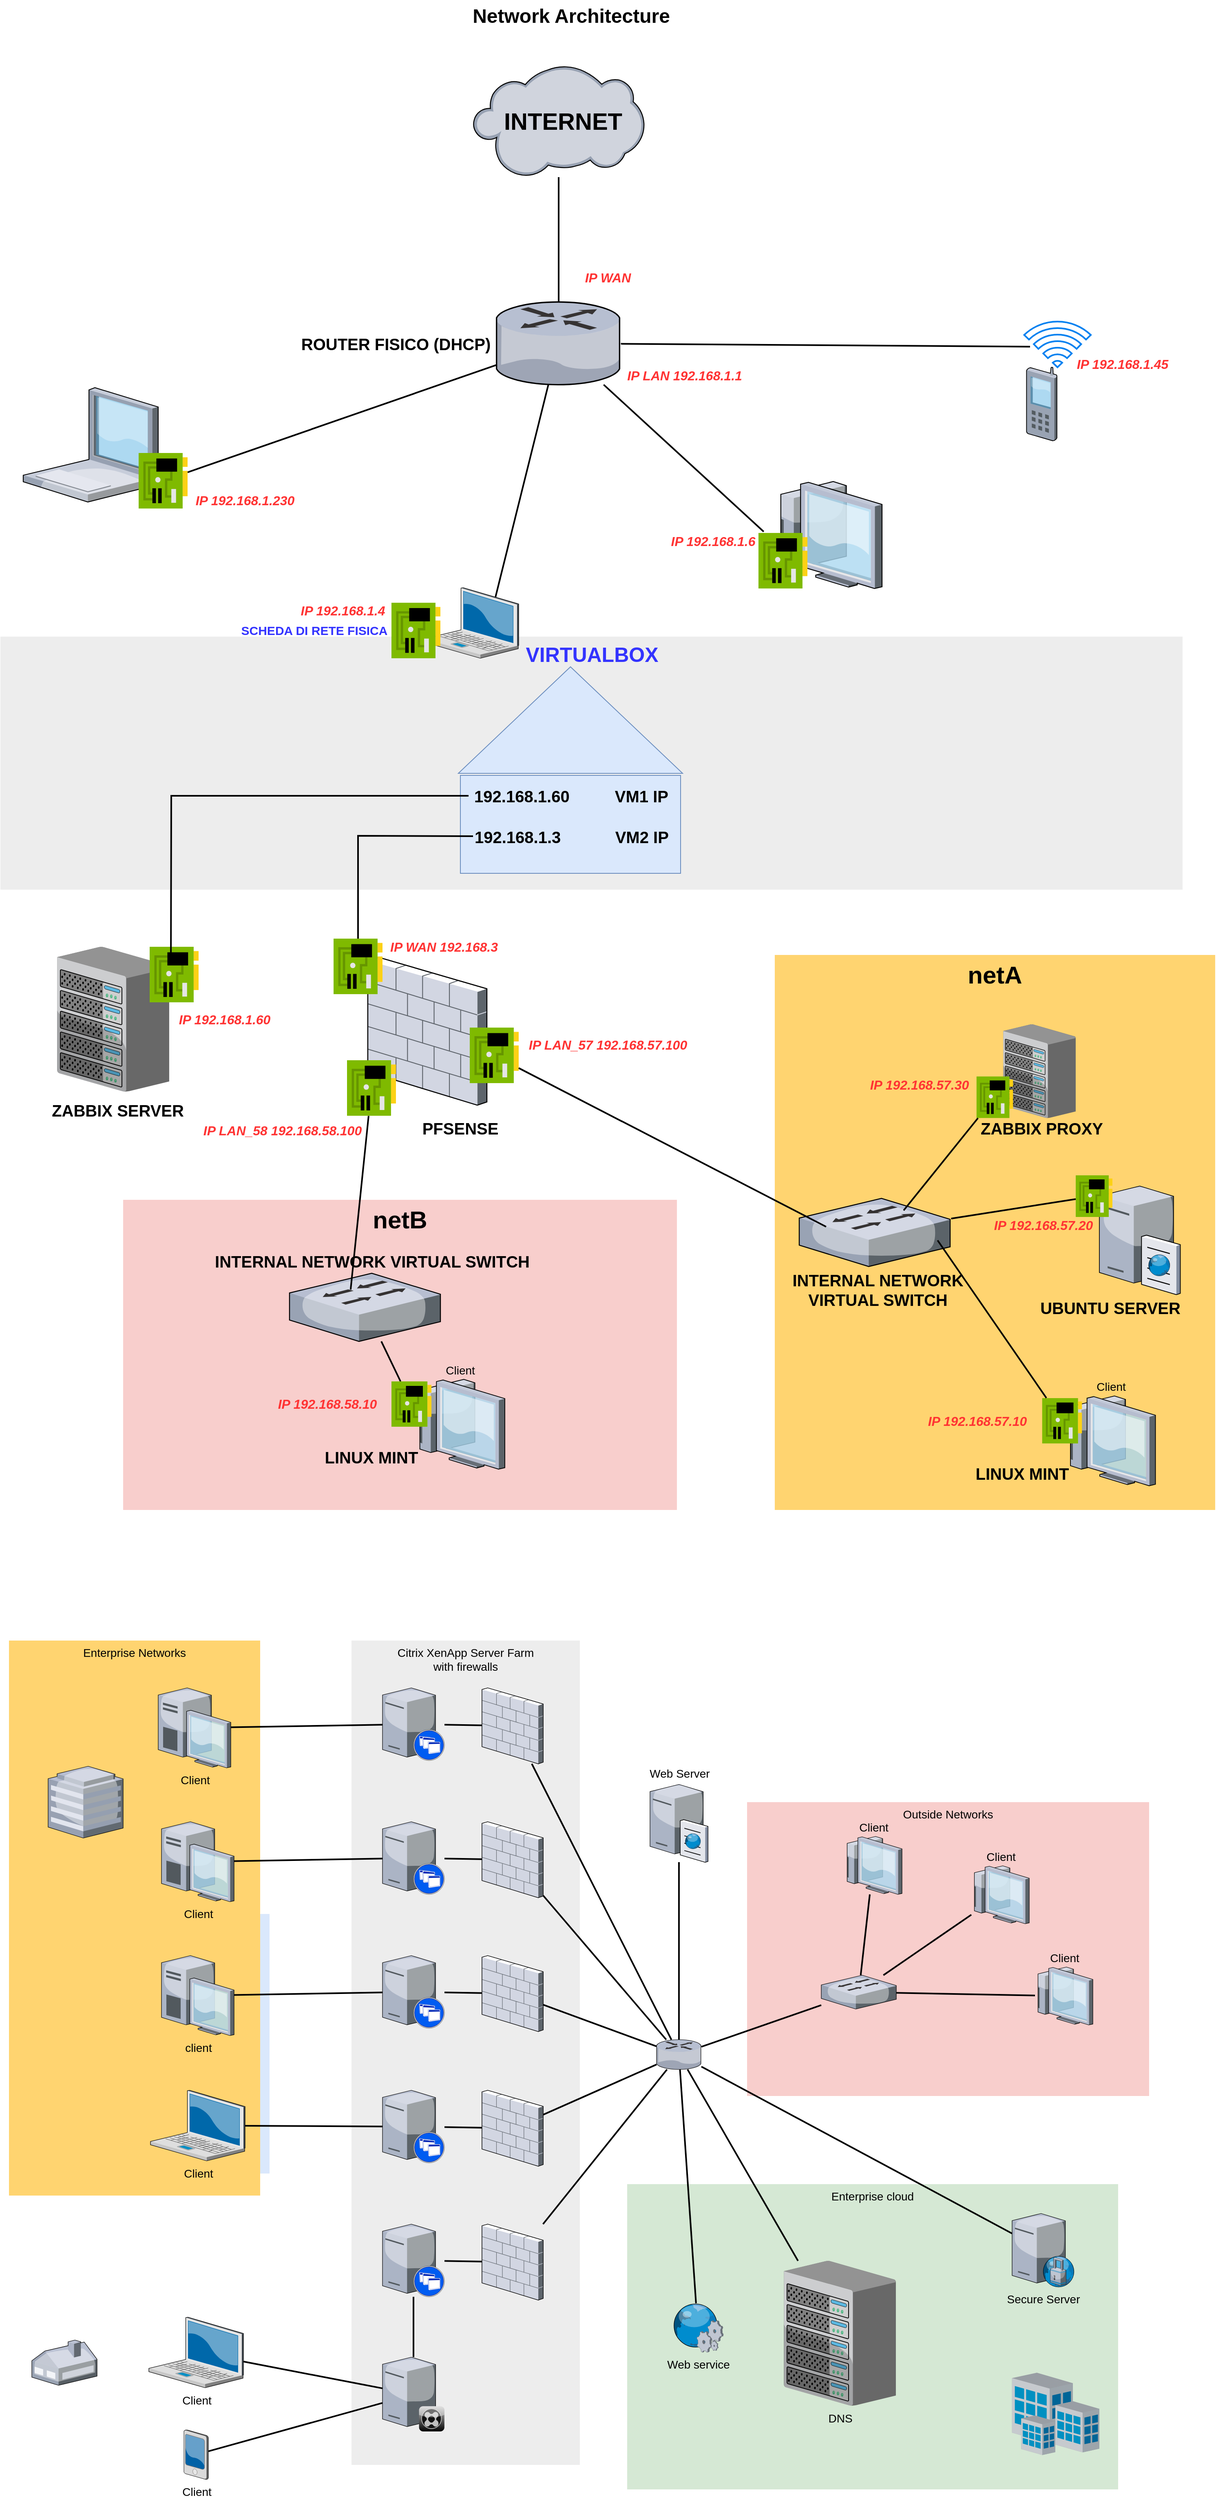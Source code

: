 <mxfile version="13.6.2" type="github">
  <diagram name="Page-1" id="e3a06f82-3646-2815-327d-82caf3d4e204">
    <mxGraphModel dx="1702" dy="827" grid="1" gridSize="10" guides="1" tooltips="1" connect="1" arrows="1" fold="1" page="1" pageScale="1.5" pageWidth="1169" pageHeight="826" background="none" math="0" shadow="0">
      <root>
        <mxCell id="0" style=";html=1;" />
        <mxCell id="1" style=";html=1;" parent="0" />
        <mxCell id="6a7d8f32e03d9370-61" value="Outside Networks" style="whiteSpace=wrap;html=1;fillColor=#f8cecc;fontSize=14;strokeColor=none;verticalAlign=top;" parent="1" vertex="1">
          <mxGeometry x="1146" y="2238" width="493" height="360" as="geometry" />
        </mxCell>
        <mxCell id="6a7d8f32e03d9370-60" value="Enterprise cloud" style="whiteSpace=wrap;html=1;fillColor=#d5e8d4;fontSize=14;strokeColor=none;verticalAlign=top;" parent="1" vertex="1">
          <mxGeometry x="999" y="2706" width="602" height="374" as="geometry" />
        </mxCell>
        <mxCell id="6a7d8f32e03d9370-59" value="Citrix XenApp Server Farm&lt;div&gt;with firewalls&lt;/div&gt;" style="whiteSpace=wrap;html=1;fillColor=#EDEDED;fontSize=14;strokeColor=none;verticalAlign=top;labelBackgroundColor=none;" parent="1" vertex="1">
          <mxGeometry x="661" y="2040" width="280" height="1010" as="geometry" />
        </mxCell>
        <mxCell id="6a7d8f32e03d9370-58" value="Residential Private Networks" style="whiteSpace=wrap;html=1;fillColor=#dae8fc;fontSize=14;strokeColor=none;verticalAlign=top;" parent="1" vertex="1">
          <mxGeometry x="250.5" y="2375" width="310" height="318" as="geometry" />
        </mxCell>
        <mxCell id="6a7d8f32e03d9370-57" value="Enterprise Networks" style="whiteSpace=wrap;html=1;fillColor=#FFD470;gradientColor=none;fontSize=14;strokeColor=none;verticalAlign=top;" parent="1" vertex="1">
          <mxGeometry x="241" y="2040" width="308" height="680" as="geometry" />
        </mxCell>
        <mxCell id="6a7d8f32e03d9370-36" style="edgeStyle=none;rounded=0;html=1;startSize=10;endSize=10;jettySize=auto;orthogonalLoop=1;fontSize=14;endArrow=none;endFill=0;strokeWidth=2;" parent="1" source="6a7d8f32e03d9370-1" target="6a7d8f32e03d9370-14" edge="1">
          <mxGeometry relative="1" as="geometry" />
        </mxCell>
        <mxCell id="6a7d8f32e03d9370-1" value="Client" style="verticalLabelPosition=bottom;aspect=fixed;html=1;verticalAlign=top;strokeColor=none;shape=mxgraph.citrix.laptop_2;fillColor=#66B2FF;gradientColor=#0066CC;fontSize=14;" parent="1" vertex="1">
          <mxGeometry x="412.5" y="2869" width="116" height="86.5" as="geometry" />
        </mxCell>
        <mxCell id="6a7d8f32e03d9370-35" style="edgeStyle=none;rounded=0;html=1;startSize=10;endSize=10;jettySize=auto;orthogonalLoop=1;fontSize=14;endArrow=none;endFill=0;strokeWidth=2;" parent="1" source="6a7d8f32e03d9370-2" target="6a7d8f32e03d9370-9" edge="1">
          <mxGeometry relative="1" as="geometry" />
        </mxCell>
        <mxCell id="6a7d8f32e03d9370-2" value="Client" style="verticalLabelPosition=bottom;aspect=fixed;html=1;verticalAlign=top;strokeColor=none;shape=mxgraph.citrix.laptop_2;fillColor=#66B2FF;gradientColor=#0066CC;fontSize=14;" parent="1" vertex="1">
          <mxGeometry x="414.5" y="2591" width="116" height="86.5" as="geometry" />
        </mxCell>
        <mxCell id="6a7d8f32e03d9370-34" style="edgeStyle=none;rounded=0;html=1;startSize=10;endSize=10;jettySize=auto;orthogonalLoop=1;fontSize=14;endArrow=none;endFill=0;strokeWidth=2;" parent="1" source="6a7d8f32e03d9370-3" target="6a7d8f32e03d9370-10" edge="1">
          <mxGeometry relative="1" as="geometry" />
        </mxCell>
        <mxCell id="6a7d8f32e03d9370-3" value="client" style="verticalLabelPosition=bottom;aspect=fixed;html=1;verticalAlign=top;strokeColor=none;shape=mxgraph.citrix.desktop;fillColor=#66B2FF;gradientColor=#0066CC;fontSize=14;" parent="1" vertex="1">
          <mxGeometry x="428.0" y="2426" width="89" height="98" as="geometry" />
        </mxCell>
        <mxCell id="6a7d8f32e03d9370-33" style="edgeStyle=none;rounded=0;html=1;startSize=10;endSize=10;jettySize=auto;orthogonalLoop=1;fontSize=14;endArrow=none;endFill=0;strokeWidth=2;" parent="1" source="6a7d8f32e03d9370-4" target="6a7d8f32e03d9370-11" edge="1">
          <mxGeometry relative="1" as="geometry" />
        </mxCell>
        <mxCell id="6a7d8f32e03d9370-4" value="Client" style="verticalLabelPosition=bottom;aspect=fixed;html=1;verticalAlign=top;strokeColor=none;shape=mxgraph.citrix.desktop;fillColor=#66B2FF;gradientColor=#0066CC;fontSize=14;" parent="1" vertex="1">
          <mxGeometry x="428.0" y="2262" width="89" height="98" as="geometry" />
        </mxCell>
        <mxCell id="6a7d8f32e03d9370-32" style="edgeStyle=none;rounded=0;html=1;startSize=10;endSize=10;jettySize=auto;orthogonalLoop=1;fontSize=14;endArrow=none;endFill=0;strokeWidth=2;" parent="1" source="6a7d8f32e03d9370-5" target="6a7d8f32e03d9370-12" edge="1">
          <mxGeometry relative="1" as="geometry" />
        </mxCell>
        <mxCell id="6a7d8f32e03d9370-5" value="Client" style="verticalLabelPosition=bottom;aspect=fixed;html=1;verticalAlign=top;strokeColor=none;shape=mxgraph.citrix.desktop;fillColor=#66B2FF;gradientColor=#0066CC;fontSize=14;" parent="1" vertex="1">
          <mxGeometry x="424.0" y="2098" width="89" height="98" as="geometry" />
        </mxCell>
        <mxCell id="6a7d8f32e03d9370-37" style="edgeStyle=none;rounded=0;html=1;startSize=10;endSize=10;jettySize=auto;orthogonalLoop=1;fontSize=14;endArrow=none;endFill=0;strokeWidth=2;" parent="1" source="6a7d8f32e03d9370-6" target="6a7d8f32e03d9370-14" edge="1">
          <mxGeometry relative="1" as="geometry" />
        </mxCell>
        <mxCell id="6a7d8f32e03d9370-6" value="Client" style="verticalLabelPosition=bottom;aspect=fixed;html=1;verticalAlign=top;strokeColor=none;shape=mxgraph.citrix.pda;fillColor=#66B2FF;gradientColor=#0066CC;fontSize=14;" parent="1" vertex="1">
          <mxGeometry x="455.5" y="3007" width="30" height="61" as="geometry" />
        </mxCell>
        <mxCell id="6a7d8f32e03d9370-39" style="edgeStyle=none;rounded=0;html=1;startSize=10;endSize=10;jettySize=auto;orthogonalLoop=1;fontSize=14;endArrow=none;endFill=0;strokeWidth=2;" parent="1" source="6a7d8f32e03d9370-8" target="6a7d8f32e03d9370-21" edge="1">
          <mxGeometry relative="1" as="geometry">
            <mxPoint x="799" y="2788" as="targetPoint" />
          </mxGeometry>
        </mxCell>
        <mxCell id="6a7d8f32e03d9370-8" value="" style="verticalLabelPosition=bottom;aspect=fixed;html=1;verticalAlign=top;strokeColor=none;shape=mxgraph.citrix.xenapp_server;fillColor=#66B2FF;gradientColor=#0066CC;fontSize=14;" parent="1" vertex="1">
          <mxGeometry x="699.0" y="2755" width="76" height="89" as="geometry" />
        </mxCell>
        <mxCell id="6a7d8f32e03d9370-40" style="edgeStyle=none;rounded=0;html=1;startSize=10;endSize=10;jettySize=auto;orthogonalLoop=1;fontSize=14;endArrow=none;endFill=0;strokeWidth=2;" parent="1" source="6a7d8f32e03d9370-9" target="6a7d8f32e03d9370-20" edge="1">
          <mxGeometry relative="1" as="geometry" />
        </mxCell>
        <mxCell id="6a7d8f32e03d9370-9" value="" style="verticalLabelPosition=bottom;aspect=fixed;html=1;verticalAlign=top;strokeColor=none;shape=mxgraph.citrix.xenapp_server;fillColor=#66B2FF;gradientColor=#0066CC;fontSize=14;" parent="1" vertex="1">
          <mxGeometry x="699.0" y="2591" width="76" height="89" as="geometry" />
        </mxCell>
        <mxCell id="6a7d8f32e03d9370-41" style="edgeStyle=none;rounded=0;html=1;startSize=10;endSize=10;jettySize=auto;orthogonalLoop=1;fontSize=14;endArrow=none;endFill=0;strokeWidth=2;" parent="1" source="6a7d8f32e03d9370-10" target="6a7d8f32e03d9370-19" edge="1">
          <mxGeometry relative="1" as="geometry" />
        </mxCell>
        <mxCell id="6a7d8f32e03d9370-10" value="" style="verticalLabelPosition=bottom;aspect=fixed;html=1;verticalAlign=top;strokeColor=none;shape=mxgraph.citrix.xenapp_server;fillColor=#66B2FF;gradientColor=#0066CC;fontSize=14;" parent="1" vertex="1">
          <mxGeometry x="699.0" y="2426" width="76" height="89" as="geometry" />
        </mxCell>
        <mxCell id="6a7d8f32e03d9370-42" style="edgeStyle=none;rounded=0;html=1;startSize=10;endSize=10;jettySize=auto;orthogonalLoop=1;fontSize=14;endArrow=none;endFill=0;strokeWidth=2;" parent="1" source="6a7d8f32e03d9370-11" target="6a7d8f32e03d9370-18" edge="1">
          <mxGeometry relative="1" as="geometry" />
        </mxCell>
        <mxCell id="6a7d8f32e03d9370-11" value="" style="verticalLabelPosition=bottom;aspect=fixed;html=1;verticalAlign=top;strokeColor=none;shape=mxgraph.citrix.xenapp_server;fillColor=#66B2FF;gradientColor=#0066CC;fontSize=14;" parent="1" vertex="1">
          <mxGeometry x="699.0" y="2262" width="76" height="89" as="geometry" />
        </mxCell>
        <mxCell id="6a7d8f32e03d9370-43" style="edgeStyle=none;rounded=0;html=1;startSize=10;endSize=10;jettySize=auto;orthogonalLoop=1;fontSize=14;endArrow=none;endFill=0;strokeWidth=2;" parent="1" source="6a7d8f32e03d9370-12" target="6a7d8f32e03d9370-17" edge="1">
          <mxGeometry relative="1" as="geometry" />
        </mxCell>
        <mxCell id="6a7d8f32e03d9370-12" value="" style="verticalLabelPosition=bottom;aspect=fixed;html=1;verticalAlign=top;strokeColor=none;shape=mxgraph.citrix.xenapp_server;fillColor=#66B2FF;gradientColor=#0066CC;fontSize=14;" parent="1" vertex="1">
          <mxGeometry x="699.0" y="2098" width="76" height="89" as="geometry" />
        </mxCell>
        <mxCell id="6a7d8f32e03d9370-50" style="edgeStyle=none;rounded=0;html=1;startSize=10;endSize=10;jettySize=auto;orthogonalLoop=1;fontSize=14;endArrow=none;endFill=0;strokeWidth=2;" parent="1" source="6a7d8f32e03d9370-13" target="6a7d8f32e03d9370-16" edge="1">
          <mxGeometry relative="1" as="geometry" />
        </mxCell>
        <mxCell id="6a7d8f32e03d9370-51" style="edgeStyle=none;rounded=0;html=1;startSize=10;endSize=10;jettySize=auto;orthogonalLoop=1;fontSize=14;endArrow=none;endFill=0;strokeWidth=2;" parent="1" source="6a7d8f32e03d9370-13" target="6a7d8f32e03d9370-15" edge="1">
          <mxGeometry relative="1" as="geometry" />
        </mxCell>
        <mxCell id="6a7d8f32e03d9370-52" style="edgeStyle=none;rounded=0;html=1;startSize=10;endSize=10;jettySize=auto;orthogonalLoop=1;fontSize=14;endArrow=none;endFill=0;strokeWidth=2;" parent="1" source="6a7d8f32e03d9370-13" target="6a7d8f32e03d9370-26" edge="1">
          <mxGeometry relative="1" as="geometry" />
        </mxCell>
        <mxCell id="6a7d8f32e03d9370-56" style="edgeStyle=none;rounded=0;html=1;startSize=10;endSize=10;jettySize=auto;orthogonalLoop=1;fontSize=14;endArrow=none;endFill=0;strokeWidth=2;" parent="1" source="6a7d8f32e03d9370-13" target="6a7d8f32e03d9370-25" edge="1">
          <mxGeometry relative="1" as="geometry" />
        </mxCell>
        <mxCell id="6a7d8f32e03d9370-13" value="" style="verticalLabelPosition=bottom;aspect=fixed;html=1;verticalAlign=top;strokeColor=none;shape=mxgraph.citrix.router;fillColor=#66B2FF;gradientColor=#0066CC;fontSize=14;" parent="1" vertex="1">
          <mxGeometry x="1035" y="2529" width="55" height="36.5" as="geometry" />
        </mxCell>
        <mxCell id="6a7d8f32e03d9370-38" style="edgeStyle=none;rounded=0;html=1;startSize=10;endSize=10;jettySize=auto;orthogonalLoop=1;fontSize=14;endArrow=none;endFill=0;strokeWidth=2;" parent="1" source="6a7d8f32e03d9370-14" target="6a7d8f32e03d9370-8" edge="1">
          <mxGeometry relative="1" as="geometry" />
        </mxCell>
        <mxCell id="6a7d8f32e03d9370-14" value="" style="verticalLabelPosition=bottom;aspect=fixed;html=1;verticalAlign=top;strokeColor=none;shape=mxgraph.citrix.xenclient_synchronizer;fillColor=#CCCCCC;gradientColor=#000000;gradientDirection=south;fontSize=14;" parent="1" vertex="1">
          <mxGeometry x="699.0" y="2918" width="76" height="91" as="geometry" />
        </mxCell>
        <mxCell id="6a7d8f32e03d9370-15" value="Web Server" style="verticalLabelPosition=top;aspect=fixed;html=1;verticalAlign=bottom;strokeColor=none;shape=mxgraph.citrix.cache_server;fillColor=#66B2FF;gradientColor=#0066CC;fontSize=14;labelPosition=center;align=center;" parent="1" vertex="1">
          <mxGeometry x="1027" y="2214" width="71" height="97.5" as="geometry" />
        </mxCell>
        <mxCell id="6a7d8f32e03d9370-16" value="DNS" style="verticalLabelPosition=bottom;aspect=fixed;html=1;verticalAlign=top;strokeColor=none;shape=mxgraph.citrix.chassis;fillColor=#66B2FF;gradientColor=#0066CC;fontSize=14;" parent="1" vertex="1">
          <mxGeometry x="1191" y="2800" width="137.5" height="177.5" as="geometry" />
        </mxCell>
        <mxCell id="6a7d8f32e03d9370-44" style="edgeStyle=none;rounded=0;html=1;startSize=10;endSize=10;jettySize=auto;orthogonalLoop=1;fontSize=14;endArrow=none;endFill=0;strokeWidth=2;" parent="1" source="6a7d8f32e03d9370-17" target="6a7d8f32e03d9370-13" edge="1">
          <mxGeometry relative="1" as="geometry" />
        </mxCell>
        <mxCell id="6a7d8f32e03d9370-17" value="" style="verticalLabelPosition=bottom;aspect=fixed;html=1;verticalAlign=top;strokeColor=none;shape=mxgraph.citrix.firewall;fillColor=#66B2FF;gradientColor=#0066CC;fontSize=14;" parent="1" vertex="1">
          <mxGeometry x="821" y="2098" width="75" height="93" as="geometry" />
        </mxCell>
        <mxCell id="6a7d8f32e03d9370-45" style="edgeStyle=none;rounded=0;html=1;startSize=10;endSize=10;jettySize=auto;orthogonalLoop=1;fontSize=14;endArrow=none;endFill=0;strokeWidth=2;" parent="1" source="6a7d8f32e03d9370-18" target="6a7d8f32e03d9370-13" edge="1">
          <mxGeometry relative="1" as="geometry" />
        </mxCell>
        <mxCell id="6a7d8f32e03d9370-18" value="" style="verticalLabelPosition=bottom;aspect=fixed;html=1;verticalAlign=top;strokeColor=none;shape=mxgraph.citrix.firewall;fillColor=#66B2FF;gradientColor=#0066CC;fontSize=14;" parent="1" vertex="1">
          <mxGeometry x="821" y="2262" width="75" height="93" as="geometry" />
        </mxCell>
        <mxCell id="6a7d8f32e03d9370-46" style="edgeStyle=none;rounded=0;html=1;startSize=10;endSize=10;jettySize=auto;orthogonalLoop=1;fontSize=14;endArrow=none;endFill=0;strokeWidth=2;" parent="1" source="6a7d8f32e03d9370-19" target="6a7d8f32e03d9370-13" edge="1">
          <mxGeometry relative="1" as="geometry" />
        </mxCell>
        <mxCell id="6a7d8f32e03d9370-19" value="" style="verticalLabelPosition=bottom;aspect=fixed;html=1;verticalAlign=top;strokeColor=none;shape=mxgraph.citrix.firewall;fillColor=#66B2FF;gradientColor=#0066CC;fontSize=14;" parent="1" vertex="1">
          <mxGeometry x="821" y="2426" width="75" height="93" as="geometry" />
        </mxCell>
        <mxCell id="6a7d8f32e03d9370-47" style="edgeStyle=none;rounded=0;html=1;startSize=10;endSize=10;jettySize=auto;orthogonalLoop=1;fontSize=14;endArrow=none;endFill=0;strokeWidth=2;" parent="1" source="6a7d8f32e03d9370-20" target="6a7d8f32e03d9370-13" edge="1">
          <mxGeometry relative="1" as="geometry" />
        </mxCell>
        <mxCell id="6a7d8f32e03d9370-20" value="" style="verticalLabelPosition=bottom;aspect=fixed;html=1;verticalAlign=top;strokeColor=none;shape=mxgraph.citrix.firewall;fillColor=#66B2FF;gradientColor=#0066CC;fontSize=14;" parent="1" vertex="1">
          <mxGeometry x="821" y="2591" width="75" height="93" as="geometry" />
        </mxCell>
        <mxCell id="6a7d8f32e03d9370-48" style="edgeStyle=none;rounded=0;html=1;startSize=10;endSize=10;jettySize=auto;orthogonalLoop=1;fontSize=14;endArrow=none;endFill=0;strokeWidth=2;" parent="1" source="6a7d8f32e03d9370-21" target="6a7d8f32e03d9370-13" edge="1">
          <mxGeometry relative="1" as="geometry" />
        </mxCell>
        <mxCell id="6a7d8f32e03d9370-21" value="" style="verticalLabelPosition=bottom;aspect=fixed;html=1;verticalAlign=top;strokeColor=none;shape=mxgraph.citrix.firewall;fillColor=#66B2FF;gradientColor=#0066CC;fontSize=14;" parent="1" vertex="1">
          <mxGeometry x="821" y="2755" width="75" height="93" as="geometry" />
        </mxCell>
        <mxCell id="6a7d8f32e03d9370-23" value="" style="verticalLabelPosition=bottom;aspect=fixed;html=1;verticalAlign=top;strokeColor=none;shape=mxgraph.citrix.home_office;fillColor=#66B2FF;gradientColor=#0066CC;fontSize=14;" parent="1" vertex="1">
          <mxGeometry x="269" y="2897" width="80" height="55.5" as="geometry" />
        </mxCell>
        <mxCell id="6a7d8f32e03d9370-24" value="" style="verticalLabelPosition=bottom;aspect=fixed;html=1;verticalAlign=top;strokeColor=none;shape=mxgraph.citrix.hq_enterprise;fillColor=#66B2FF;gradientColor=#0066CC;fontSize=14;" parent="1" vertex="1">
          <mxGeometry x="289" y="2194" width="92" height="88" as="geometry" />
        </mxCell>
        <mxCell id="6a7d8f32e03d9370-25" value="Secure Server" style="verticalLabelPosition=bottom;aspect=fixed;html=1;verticalAlign=top;strokeColor=none;shape=mxgraph.citrix.proxy_server;fillColor=#66B2FF;gradientColor=#0066CC;fontSize=14;" parent="1" vertex="1">
          <mxGeometry x="1471" y="2742" width="76.5" height="90" as="geometry" />
        </mxCell>
        <mxCell id="6a7d8f32e03d9370-53" style="edgeStyle=none;rounded=0;html=1;startSize=10;endSize=10;jettySize=auto;orthogonalLoop=1;fontSize=14;endArrow=none;endFill=0;strokeWidth=2;" parent="1" source="6a7d8f32e03d9370-26" target="6a7d8f32e03d9370-29" edge="1">
          <mxGeometry relative="1" as="geometry" />
        </mxCell>
        <mxCell id="6a7d8f32e03d9370-54" style="edgeStyle=none;rounded=0;html=1;startSize=10;endSize=10;jettySize=auto;orthogonalLoop=1;fontSize=14;endArrow=none;endFill=0;strokeWidth=2;" parent="1" source="6a7d8f32e03d9370-26" target="6a7d8f32e03d9370-28" edge="1">
          <mxGeometry relative="1" as="geometry" />
        </mxCell>
        <mxCell id="6a7d8f32e03d9370-55" style="edgeStyle=none;rounded=0;html=1;startSize=10;endSize=10;jettySize=auto;orthogonalLoop=1;fontSize=14;endArrow=none;endFill=0;strokeWidth=2;" parent="1" source="6a7d8f32e03d9370-26" target="6a7d8f32e03d9370-27" edge="1">
          <mxGeometry relative="1" as="geometry" />
        </mxCell>
        <mxCell id="6a7d8f32e03d9370-26" value="" style="verticalLabelPosition=bottom;aspect=fixed;html=1;verticalAlign=top;strokeColor=none;shape=mxgraph.citrix.switch;fillColor=#66B2FF;gradientColor=#0066CC;fontSize=14;" parent="1" vertex="1">
          <mxGeometry x="1237" y="2450" width="92" height="41.5" as="geometry" />
        </mxCell>
        <mxCell id="6a7d8f32e03d9370-27" value="Client" style="verticalLabelPosition=top;aspect=fixed;html=1;verticalAlign=bottom;strokeColor=none;shape=mxgraph.citrix.thin_client;fillColor=#66B2FF;gradientColor=#0066CC;fontSize=14;labelPosition=center;align=center;" parent="1" vertex="1">
          <mxGeometry x="1499" y="2440" width="71" height="71" as="geometry" />
        </mxCell>
        <mxCell id="6a7d8f32e03d9370-28" value="Client" style="verticalLabelPosition=top;aspect=fixed;html=1;verticalAlign=bottom;strokeColor=none;shape=mxgraph.citrix.thin_client;fillColor=#66B2FF;gradientColor=#0066CC;fontSize=14;labelPosition=center;align=center;" parent="1" vertex="1">
          <mxGeometry x="1421" y="2316" width="71" height="71" as="geometry" />
        </mxCell>
        <mxCell id="6a7d8f32e03d9370-29" value="Client" style="verticalLabelPosition=top;aspect=fixed;html=1;verticalAlign=bottom;strokeColor=none;shape=mxgraph.citrix.thin_client;fillColor=#66B2FF;gradientColor=#0066CC;fontSize=14;labelPosition=center;align=center;" parent="1" vertex="1">
          <mxGeometry x="1265" y="2280" width="71" height="71" as="geometry" />
        </mxCell>
        <mxCell id="6a7d8f32e03d9370-49" style="edgeStyle=none;rounded=0;html=1;startSize=10;endSize=10;jettySize=auto;orthogonalLoop=1;fontSize=14;endArrow=none;endFill=0;strokeWidth=2;" parent="1" source="6a7d8f32e03d9370-30" target="6a7d8f32e03d9370-13" edge="1">
          <mxGeometry relative="1" as="geometry" />
        </mxCell>
        <mxCell id="6a7d8f32e03d9370-30" value="Web service" style="verticalLabelPosition=bottom;aspect=fixed;html=1;verticalAlign=top;strokeColor=none;shape=mxgraph.citrix.web_service;fillColor=#66B2FF;gradientColor=#0066CC;fontSize=14;" parent="1" vertex="1">
          <mxGeometry x="1054" y="2852" width="63" height="60" as="geometry" />
        </mxCell>
        <mxCell id="6a7d8f32e03d9370-31" value="" style="verticalLabelPosition=bottom;aspect=fixed;html=1;verticalAlign=top;strokeColor=none;shape=mxgraph.citrix.site;fillColor=#66B2FF;gradientColor=#0066CC;fontSize=14;" parent="1" vertex="1">
          <mxGeometry x="1471" y="2937" width="107" height="101" as="geometry" />
        </mxCell>
        <mxCell id="6a7d8f32e03d9370-62" value="Network Architecture" style="text;strokeColor=none;fillColor=none;html=1;fontSize=24;fontStyle=1;verticalAlign=middle;align=center;" parent="1" vertex="1">
          <mxGeometry x="499" y="30" width="861" height="40" as="geometry" />
        </mxCell>
        <mxCell id="Nfk5zxaUeVj95vEAJOdN-1" value="" style="verticalLabelPosition=bottom;aspect=fixed;html=1;verticalAlign=top;strokeColor=none;align=center;outlineConnect=0;shape=mxgraph.citrix.cloud;" vertex="1" parent="1">
          <mxGeometry x="810" y="110" width="210" height="137.05" as="geometry" />
        </mxCell>
        <mxCell id="Nfk5zxaUeVj95vEAJOdN-2" value="&lt;div style=&quot;font-size: 29px;&quot;&gt;INTERNET&lt;/div&gt;" style="text;html=1;align=center;verticalAlign=middle;resizable=0;points=[];autosize=1;fontStyle=1;fontSize=29;" vertex="1" parent="1">
          <mxGeometry x="840" y="158.52" width="160" height="40" as="geometry" />
        </mxCell>
        <mxCell id="Nfk5zxaUeVj95vEAJOdN-3" style="edgeStyle=none;rounded=0;html=1;startSize=10;endSize=10;jettySize=auto;orthogonalLoop=1;fontSize=14;endArrow=none;endFill=0;strokeWidth=2;" edge="1" parent="1" source="Nfk5zxaUeVj95vEAJOdN-4" target="Nfk5zxaUeVj95vEAJOdN-1">
          <mxGeometry relative="1" as="geometry">
            <mxPoint x="916" y="400" as="sourcePoint" />
            <mxPoint x="936" y="389.997" as="targetPoint" />
          </mxGeometry>
        </mxCell>
        <mxCell id="Nfk5zxaUeVj95vEAJOdN-4" value="" style="verticalLabelPosition=bottom;aspect=fixed;html=1;verticalAlign=top;strokeColor=none;align=center;outlineConnect=0;shape=mxgraph.citrix.router;fontSize=29;" vertex="1" parent="1">
          <mxGeometry x="838.68" y="400" width="152.64" height="101.3" as="geometry" />
        </mxCell>
        <mxCell id="Nfk5zxaUeVj95vEAJOdN-5" value="&lt;font style=&quot;font-size: 20px&quot;&gt;ROUTER FISICO (DHCP)&lt;/font&gt;" style="text;html=1;align=center;verticalAlign=middle;resizable=0;points=[];autosize=1;fontSize=15;fontStyle=1" vertex="1" parent="1">
          <mxGeometry x="590" y="435.65" width="250" height="30" as="geometry" />
        </mxCell>
        <mxCell id="Nfk5zxaUeVj95vEAJOdN-6" value="&lt;i&gt;&lt;b&gt;&lt;font color=&quot;#FF3333&quot;&gt;&lt;font style=&quot;font-size: 16px&quot;&gt;IP WAN&lt;/font&gt;&lt;/font&gt;&lt;/b&gt;&lt;/i&gt;" style="text;html=1;align=center;verticalAlign=middle;resizable=0;points=[];autosize=1;fontSize=15;" vertex="1" parent="1">
          <mxGeometry x="940" y="360" width="70" height="20" as="geometry" />
        </mxCell>
        <mxCell id="Nfk5zxaUeVj95vEAJOdN-7" value="&lt;b&gt;&lt;font color=&quot;#FF3333&quot;&gt;&lt;i&gt;&lt;font style=&quot;font-size: 16px&quot;&gt;IP LAN 192.168.1.1&lt;br&gt;&lt;/font&gt;&lt;/i&gt;&lt;/font&gt;&lt;/b&gt;" style="text;html=1;align=center;verticalAlign=middle;resizable=0;points=[];autosize=1;fontSize=15;" vertex="1" parent="1">
          <mxGeometry x="988.5" y="480" width="160" height="20" as="geometry" />
        </mxCell>
        <mxCell id="Nfk5zxaUeVj95vEAJOdN-9" value="" style="verticalLabelPosition=bottom;aspect=fixed;html=1;verticalAlign=top;strokeColor=none;align=center;outlineConnect=0;shape=mxgraph.citrix.laptop_1;fontSize=15;" vertex="1" parent="1">
          <mxGeometry x="258.5" y="505" width="165.45" height="140" as="geometry" />
        </mxCell>
        <mxCell id="Nfk5zxaUeVj95vEAJOdN-11" value="" style="verticalLabelPosition=bottom;aspect=fixed;html=1;verticalAlign=top;strokeColor=none;align=center;outlineConnect=0;shape=mxgraph.citrix.thin_client;fontSize=15;" vertex="1" parent="1">
          <mxGeometry x="1180.5" y="620" width="131" height="131" as="geometry" />
        </mxCell>
        <mxCell id="Nfk5zxaUeVj95vEAJOdN-12" style="edgeStyle=none;rounded=0;html=1;startSize=10;endSize=10;jettySize=auto;orthogonalLoop=1;fontSize=14;endArrow=none;endFill=0;strokeWidth=2;" edge="1" parent="1" source="Nfk5zxaUeVj95vEAJOdN-45" target="Nfk5zxaUeVj95vEAJOdN-4">
          <mxGeometry relative="1" as="geometry">
            <mxPoint x="650.5" y="606.48" as="sourcePoint" />
            <mxPoint x="650.5" y="453.53" as="targetPoint" />
          </mxGeometry>
        </mxCell>
        <mxCell id="Nfk5zxaUeVj95vEAJOdN-13" style="edgeStyle=none;rounded=0;html=1;startSize=10;endSize=10;jettySize=auto;orthogonalLoop=1;fontSize=14;endArrow=none;endFill=0;strokeWidth=2;" edge="1" parent="1" target="Nfk5zxaUeVj95vEAJOdN-4">
          <mxGeometry relative="1" as="geometry">
            <mxPoint x="835.413" y="770" as="sourcePoint" />
            <mxPoint x="848.68" y="477.19" as="targetPoint" />
          </mxGeometry>
        </mxCell>
        <mxCell id="Nfk5zxaUeVj95vEAJOdN-14" style="edgeStyle=none;rounded=0;html=1;startSize=10;endSize=10;jettySize=auto;orthogonalLoop=1;fontSize=14;endArrow=none;endFill=0;strokeWidth=2;exitX=1.024;exitY=-0.074;exitDx=0;exitDy=0;exitPerimeter=0;" edge="1" parent="1" source="Nfk5zxaUeVj95vEAJOdN-19" target="Nfk5zxaUeVj95vEAJOdN-4">
          <mxGeometry relative="1" as="geometry">
            <mxPoint x="951.809" y="645" as="sourcePoint" />
            <mxPoint x="1016.505" y="525.3" as="targetPoint" />
          </mxGeometry>
        </mxCell>
        <mxCell id="Nfk5zxaUeVj95vEAJOdN-16" style="edgeStyle=none;rounded=0;html=1;startSize=10;endSize=10;jettySize=auto;orthogonalLoop=1;fontSize=14;endArrow=none;endFill=0;strokeWidth=2;exitX=0.088;exitY=0.548;exitDx=0;exitDy=0;exitPerimeter=0;" edge="1" parent="1" source="Nfk5zxaUeVj95vEAJOdN-48" target="Nfk5zxaUeVj95vEAJOdN-4">
          <mxGeometry relative="1" as="geometry">
            <mxPoint x="1486.405" y="501.032" as="sourcePoint" />
            <mxPoint x="1117.387" y="430.0" as="targetPoint" />
          </mxGeometry>
        </mxCell>
        <mxCell id="Nfk5zxaUeVj95vEAJOdN-17" value="&lt;b&gt;&lt;font color=&quot;#FF3333&quot;&gt;&lt;i&gt;&lt;font style=&quot;font-size: 16px&quot;&gt;IP 192.168.1.4&lt;br&gt;&lt;/font&gt;&lt;/i&gt;&lt;/font&gt;&lt;/b&gt;" style="text;html=1;align=center;verticalAlign=middle;resizable=0;points=[];autosize=1;fontSize=15;" vertex="1" parent="1">
          <mxGeometry x="590" y="768.32" width="120" height="20" as="geometry" />
        </mxCell>
        <mxCell id="Nfk5zxaUeVj95vEAJOdN-18" value="&lt;b&gt;&lt;font color=&quot;#FF3333&quot;&gt;&lt;i&gt;&lt;font style=&quot;font-size: 16px&quot;&gt;IP 192.168.1.230&lt;br&gt;&lt;/font&gt;&lt;/i&gt;&lt;/font&gt;&lt;/b&gt;" style="text;html=1;align=center;verticalAlign=middle;resizable=0;points=[];autosize=1;fontSize=15;" vertex="1" parent="1">
          <mxGeometry x="460" y="633.18" width="140" height="20" as="geometry" />
        </mxCell>
        <mxCell id="Nfk5zxaUeVj95vEAJOdN-19" value="&lt;b&gt;&lt;font color=&quot;#FF3333&quot;&gt;&lt;i&gt;&lt;font style=&quot;font-size: 16px&quot;&gt;IP 192.168.1.6&lt;br&gt;&lt;/font&gt;&lt;/i&gt;&lt;/font&gt;&lt;/b&gt;" style="text;html=1;align=center;verticalAlign=middle;resizable=0;points=[];autosize=1;fontSize=15;" vertex="1" parent="1">
          <mxGeometry x="1043.5" y="682.82" width="120" height="20" as="geometry" />
        </mxCell>
        <mxCell id="Nfk5zxaUeVj95vEAJOdN-20" value="&lt;b&gt;&lt;font color=&quot;#FF3333&quot;&gt;&lt;i&gt;&lt;font style=&quot;font-size: 16px&quot;&gt;IP 192.168.1.45&lt;/font&gt;&lt;/i&gt;&lt;/font&gt;&lt;/b&gt;" style="text;html=1;align=center;verticalAlign=middle;resizable=0;points=[];autosize=1;fontSize=15;" vertex="1" parent="1">
          <mxGeometry x="1540.5" y="465.65" width="130" height="20" as="geometry" />
        </mxCell>
        <mxCell id="Nfk5zxaUeVj95vEAJOdN-22" value="&lt;font color=&quot;#3333FF&quot;&gt;&lt;b&gt;&lt;font style=&quot;font-size: 25px&quot;&gt;VIRTUALBOX&lt;/font&gt;&lt;/b&gt;&lt;/font&gt;" style="whiteSpace=wrap;html=1;fillColor=#EDEDED;fontSize=14;strokeColor=none;verticalAlign=top;labelBackgroundColor=none;" vertex="1" parent="1">
          <mxGeometry x="230.5" y="810" width="1449.5" height="310" as="geometry" />
        </mxCell>
        <mxCell id="Nfk5zxaUeVj95vEAJOdN-40" value="" style="verticalLabelPosition=bottom;aspect=fixed;html=1;verticalAlign=top;strokeColor=none;align=center;outlineConnect=0;shape=mxgraph.citrix.laptop_2;labelBackgroundColor=none;fontSize=15;" vertex="1" parent="1">
          <mxGeometry x="750" y="750" width="116" height="86.5" as="geometry" />
        </mxCell>
        <mxCell id="Nfk5zxaUeVj95vEAJOdN-42" value="" style="verticalLabelPosition=bottom;aspect=fixed;html=1;verticalAlign=top;strokeColor=none;align=center;outlineConnect=0;shape=mxgraph.citrix.cell_phone;labelBackgroundColor=none;fontSize=15;" vertex="1" parent="1">
          <mxGeometry x="1488.5" y="480" width="37.5" height="90" as="geometry" />
        </mxCell>
        <mxCell id="Nfk5zxaUeVj95vEAJOdN-44" value="" style="aspect=fixed;html=1;points=[];align=center;image;fontSize=12;image=img/lib/mscae/NetworkInterfaceCard.svg;labelBackgroundColor=none;" vertex="1" parent="1">
          <mxGeometry x="710" y="768.32" width="60" height="68.18" as="geometry" />
        </mxCell>
        <mxCell id="Nfk5zxaUeVj95vEAJOdN-45" value="" style="aspect=fixed;html=1;points=[];align=center;image;fontSize=12;image=img/lib/mscae/NetworkInterfaceCard.svg;labelBackgroundColor=none;" vertex="1" parent="1">
          <mxGeometry x="400" y="585" width="60" height="68.18" as="geometry" />
        </mxCell>
        <mxCell id="Nfk5zxaUeVj95vEAJOdN-47" value="" style="aspect=fixed;html=1;points=[];align=center;image;fontSize=12;image=img/lib/mscae/NetworkInterfaceCard.svg;labelBackgroundColor=none;" vertex="1" parent="1">
          <mxGeometry x="1160" y="682.82" width="60" height="68.18" as="geometry" />
        </mxCell>
        <mxCell id="Nfk5zxaUeVj95vEAJOdN-48" value="" style="html=1;verticalLabelPosition=bottom;align=center;labelBackgroundColor=#ffffff;verticalAlign=top;strokeWidth=2;strokeColor=#0080F0;shadow=0;dashed=0;shape=mxgraph.ios7.icons.wifi;pointerEvents=1;fontSize=15;" vertex="1" parent="1">
          <mxGeometry x="1485.8" y="424" width="81.7" height="56" as="geometry" />
        </mxCell>
        <mxCell id="Nfk5zxaUeVj95vEAJOdN-50" value="SCHEDA DI RETE FISICA" style="text;html=1;align=center;verticalAlign=middle;resizable=0;points=[];autosize=1;fontSize=15;fontStyle=1;fontColor=#3333FF;" vertex="1" parent="1">
          <mxGeometry x="520" y="792.41" width="190" height="20" as="geometry" />
        </mxCell>
        <mxCell id="Nfk5zxaUeVj95vEAJOdN-52" value="" style="rounded=0;whiteSpace=wrap;html=1;labelBackgroundColor=none;fontSize=15;labelBorderColor=#3333FF;fillColor=#dae8fc;strokeColor=#6c8ebf;" vertex="1" parent="1">
          <mxGeometry x="794.5" y="980" width="270" height="120" as="geometry" />
        </mxCell>
        <mxCell id="Nfk5zxaUeVj95vEAJOdN-53" value="&lt;font style=&quot;font-size: 20px&quot;&gt;&lt;b&gt;192.168.1.60&amp;nbsp;&amp;nbsp;&amp;nbsp;&amp;nbsp;&amp;nbsp;&amp;nbsp;&amp;nbsp;&amp;nbsp;&amp;nbsp; VM1 IP&lt;/b&gt;&lt;/font&gt;" style="text;html=1;align=center;verticalAlign=middle;resizable=0;points=[];autosize=1;fontSize=15;fontColor=#000000;" vertex="1" parent="1">
          <mxGeometry x="804.5" y="990" width="250" height="30" as="geometry" />
        </mxCell>
        <mxCell id="Nfk5zxaUeVj95vEAJOdN-54" value="&lt;div align=&quot;left&quot;&gt;&lt;font style=&quot;font-size: 20px&quot;&gt;&lt;b&gt;192.168.1.3&amp;nbsp;&amp;nbsp;&amp;nbsp;&amp;nbsp;&amp;nbsp;&amp;nbsp; &amp;nbsp;&amp;nbsp; &amp;nbsp; VM2 IP&lt;/b&gt;&lt;/font&gt;&lt;/div&gt;" style="text;html=1;align=left;verticalAlign=middle;resizable=0;points=[];autosize=1;fontSize=15;fontColor=#000000;" vertex="1" parent="1">
          <mxGeometry x="810" y="1040" width="250" height="30" as="geometry" />
        </mxCell>
        <mxCell id="Nfk5zxaUeVj95vEAJOdN-55" value="" style="triangle;whiteSpace=wrap;html=1;labelBackgroundColor=none;fontSize=15;rotation=-90;fillColor=#dae8fc;strokeColor=#6c8ebf;" vertex="1" parent="1">
          <mxGeometry x="864.25" y="774.75" width="130.5" height="275" as="geometry" />
        </mxCell>
        <mxCell id="Nfk5zxaUeVj95vEAJOdN-57" value="" style="verticalLabelPosition=bottom;aspect=fixed;html=1;verticalAlign=top;strokeColor=none;align=center;outlineConnect=0;shape=mxgraph.citrix.chassis;labelBackgroundColor=none;fontSize=15;fontColor=#000000;" vertex="1" parent="1">
          <mxGeometry x="300" y="1190" width="137.5" height="177.5" as="geometry" />
        </mxCell>
        <mxCell id="Nfk5zxaUeVj95vEAJOdN-58" value="" style="aspect=fixed;html=1;points=[];align=center;image;fontSize=12;image=img/lib/mscae/NetworkInterfaceCard.svg;labelBackgroundColor=none;" vertex="1" parent="1">
          <mxGeometry x="413.5" y="1190" width="60" height="68.18" as="geometry" />
        </mxCell>
        <mxCell id="Nfk5zxaUeVj95vEAJOdN-59" style="edgeStyle=none;rounded=0;html=1;startSize=10;endSize=10;jettySize=auto;orthogonalLoop=1;fontSize=14;endArrow=none;endFill=0;strokeWidth=2;" edge="1" parent="1" target="Nfk5zxaUeVj95vEAJOdN-53">
          <mxGeometry relative="1" as="geometry">
            <mxPoint x="439.533" y="1208.7" as="sourcePoint" />
            <mxPoint x="506.497" y="940" as="targetPoint" />
            <Array as="points">
              <mxPoint x="440" y="1005" />
            </Array>
          </mxGeometry>
        </mxCell>
        <mxCell id="Nfk5zxaUeVj95vEAJOdN-60" value="&lt;b&gt;&lt;font color=&quot;#FF3333&quot;&gt;&lt;i&gt;&lt;font style=&quot;font-size: 16px&quot;&gt;IP 192.168.1.60&lt;/font&gt;&lt;/i&gt;&lt;/font&gt;&lt;/b&gt;" style="text;html=1;align=center;verticalAlign=middle;resizable=0;points=[];autosize=1;fontSize=15;" vertex="1" parent="1">
          <mxGeometry x="440" y="1268.75" width="130" height="20" as="geometry" />
        </mxCell>
        <mxCell id="Nfk5zxaUeVj95vEAJOdN-61" value="&lt;font style=&quot;font-size: 20px&quot; face=&quot;Helvetica&quot;&gt;&lt;b&gt;ZABBIX SERVER&lt;/b&gt;&lt;/font&gt;" style="text;html=1;align=center;verticalAlign=middle;resizable=0;points=[];autosize=1;fontSize=15;fontColor=#000000;" vertex="1" parent="1">
          <mxGeometry x="283.5" y="1375" width="180" height="30" as="geometry" />
        </mxCell>
        <mxCell id="Nfk5zxaUeVj95vEAJOdN-62" value="" style="verticalLabelPosition=bottom;aspect=fixed;html=1;verticalAlign=top;strokeColor=none;shape=mxgraph.citrix.firewall;fillColor=#66B2FF;gradientColor=#0066CC;fontSize=14;" vertex="1" parent="1">
          <mxGeometry x="681" y="1203" width="145.97" height="181" as="geometry" />
        </mxCell>
        <mxCell id="Nfk5zxaUeVj95vEAJOdN-64" value="" style="aspect=fixed;html=1;points=[];align=center;image;fontSize=12;image=img/lib/mscae/NetworkInterfaceCard.svg;labelBackgroundColor=none;" vertex="1" parent="1">
          <mxGeometry x="639" y="1180" width="60" height="68.18" as="geometry" />
        </mxCell>
        <mxCell id="Nfk5zxaUeVj95vEAJOdN-65" value="" style="aspect=fixed;html=1;points=[];align=center;image;fontSize=12;image=img/lib/mscae/NetworkInterfaceCard.svg;labelBackgroundColor=none;" vertex="1" parent="1">
          <mxGeometry x="655.5" y="1329" width="60" height="68.18" as="geometry" />
        </mxCell>
        <mxCell id="Nfk5zxaUeVj95vEAJOdN-66" value="" style="aspect=fixed;html=1;points=[];align=center;image;fontSize=12;image=img/lib/mscae/NetworkInterfaceCard.svg;labelBackgroundColor=none;" vertex="1" parent="1">
          <mxGeometry x="806" y="1289" width="60" height="68.18" as="geometry" />
        </mxCell>
        <mxCell id="Nfk5zxaUeVj95vEAJOdN-67" value="&lt;font style=&quot;font-size: 20px&quot;&gt;&lt;b&gt;PFSENSE&lt;/b&gt;&lt;/font&gt;" style="text;html=1;align=center;verticalAlign=middle;resizable=0;points=[];autosize=1;fontSize=15;fontColor=#000000;" vertex="1" parent="1">
          <mxGeometry x="739" y="1397.18" width="110" height="30" as="geometry" />
        </mxCell>
        <mxCell id="Nfk5zxaUeVj95vEAJOdN-68" style="edgeStyle=none;rounded=0;html=1;startSize=10;endSize=10;jettySize=auto;orthogonalLoop=1;fontSize=14;endArrow=none;endFill=0;strokeWidth=2;" edge="1" parent="1" source="Nfk5zxaUeVj95vEAJOdN-64" target="Nfk5zxaUeVj95vEAJOdN-54">
          <mxGeometry relative="1" as="geometry">
            <mxPoint x="467.513" y="1258.18" as="sourcePoint" />
            <mxPoint x="790" y="1054" as="targetPoint" />
            <Array as="points">
              <mxPoint x="669" y="1054" />
            </Array>
          </mxGeometry>
        </mxCell>
        <mxCell id="Nfk5zxaUeVj95vEAJOdN-69" value="&lt;b&gt;&lt;font color=&quot;#FF3333&quot;&gt;&lt;i&gt;&lt;font style=&quot;font-size: 16px&quot;&gt;IP WAN 192.168.3&lt;/font&gt;&lt;/i&gt;&lt;/font&gt;&lt;/b&gt;" style="text;html=1;align=center;verticalAlign=middle;resizable=0;points=[];autosize=1;fontSize=15;" vertex="1" parent="1">
          <mxGeometry x="699" y="1180" width="150" height="20" as="geometry" />
        </mxCell>
        <mxCell id="Nfk5zxaUeVj95vEAJOdN-70" value="&lt;b&gt;&lt;font color=&quot;#FF3333&quot;&gt;&lt;i&gt;&lt;font style=&quot;font-size: 16px&quot;&gt;IP LAN_58 192.168.58.100&lt;/font&gt;&lt;/i&gt;&lt;/font&gt;&lt;/b&gt;" style="text;html=1;align=center;verticalAlign=middle;resizable=0;points=[];autosize=1;fontSize=15;" vertex="1" parent="1">
          <mxGeometry x="471" y="1405" width="210" height="20" as="geometry" />
        </mxCell>
        <mxCell id="Nfk5zxaUeVj95vEAJOdN-71" value="&lt;b&gt;&lt;font color=&quot;#FF3333&quot;&gt;&lt;i&gt;&lt;font style=&quot;font-size: 16px&quot;&gt;IP LAN_57 192.168.57.100&lt;/font&gt;&lt;/i&gt;&lt;/font&gt;&lt;/b&gt;" style="text;html=1;align=center;verticalAlign=middle;resizable=0;points=[];autosize=1;fontSize=15;" vertex="1" parent="1">
          <mxGeometry x="870" y="1300" width="210" height="20" as="geometry" />
        </mxCell>
        <mxCell id="Nfk5zxaUeVj95vEAJOdN-72" value="&lt;font style=&quot;font-size: 30px&quot;&gt;&lt;b&gt;netB&lt;/b&gt;&lt;/font&gt;" style="whiteSpace=wrap;html=1;fillColor=#f8cecc;fontSize=14;strokeColor=none;verticalAlign=top;" vertex="1" parent="1">
          <mxGeometry x="381" y="1500" width="679" height="380" as="geometry" />
        </mxCell>
        <mxCell id="Nfk5zxaUeVj95vEAJOdN-75" style="edgeStyle=none;rounded=0;html=1;startSize=10;endSize=10;jettySize=auto;orthogonalLoop=1;fontSize=14;endArrow=none;endFill=0;strokeWidth=2;" edge="1" parent="1" source="Nfk5zxaUeVj95vEAJOdN-76" target="Nfk5zxaUeVj95vEAJOdN-84">
          <mxGeometry relative="1" as="geometry" />
        </mxCell>
        <mxCell id="Nfk5zxaUeVj95vEAJOdN-76" value="" style="verticalLabelPosition=bottom;aspect=fixed;html=1;verticalAlign=top;strokeColor=none;shape=mxgraph.citrix.switch;fillColor=#66B2FF;gradientColor=#0066CC;fontSize=14;rotation=0;" vertex="1" parent="1">
          <mxGeometry x="585" y="1590" width="185" height="83.45" as="geometry" />
        </mxCell>
        <mxCell id="Nfk5zxaUeVj95vEAJOdN-77" value="Client" style="verticalLabelPosition=top;aspect=fixed;html=1;verticalAlign=bottom;strokeColor=none;shape=mxgraph.citrix.thin_client;fillColor=#66B2FF;gradientColor=#0066CC;fontSize=14;labelPosition=center;align=center;" vertex="1" parent="1">
          <mxGeometry x="739" y="1720" width="110" height="110" as="geometry" />
        </mxCell>
        <mxCell id="Nfk5zxaUeVj95vEAJOdN-83" value="&lt;font style=&quot;font-size: 20px&quot;&gt;&lt;b&gt;LINUX MINT&lt;/b&gt;&lt;/font&gt;" style="text;html=1;align=center;verticalAlign=middle;resizable=0;points=[];autosize=1;fontSize=15;fontColor=#000000;" vertex="1" parent="1">
          <mxGeometry x="620" y="1800" width="130" height="30" as="geometry" />
        </mxCell>
        <mxCell id="Nfk5zxaUeVj95vEAJOdN-84" value="" style="aspect=fixed;html=1;points=[];align=center;image;fontSize=12;image=img/lib/mscae/NetworkInterfaceCard.svg;labelBackgroundColor=none;" vertex="1" parent="1">
          <mxGeometry x="710" y="1722.5" width="49" height="55.68" as="geometry" />
        </mxCell>
        <mxCell id="Nfk5zxaUeVj95vEAJOdN-85" value="&lt;font color=&quot;#FF3333&quot;&gt;&lt;i&gt;&lt;font style=&quot;font-size: 16px&quot;&gt;IP 192.168.58.10&lt;/font&gt;&lt;/i&gt;&lt;/font&gt;" style="text;html=1;align=center;verticalAlign=middle;resizable=0;points=[];autosize=1;fontSize=15;fontStyle=1" vertex="1" parent="1">
          <mxGeometry x="560.5" y="1740.34" width="140" height="20" as="geometry" />
        </mxCell>
        <mxCell id="Nfk5zxaUeVj95vEAJOdN-86" value="&lt;font style=&quot;font-size: 20px&quot;&gt;&lt;b&gt;INTERNAL NETWORK VIRTUAL SWITCH&lt;/b&gt;&lt;/font&gt;" style="text;html=1;align=center;verticalAlign=middle;resizable=0;points=[];autosize=1;fontSize=15;fontColor=#000000;" vertex="1" parent="1">
          <mxGeometry x="485.5" y="1560" width="400" height="30" as="geometry" />
        </mxCell>
        <mxCell id="Nfk5zxaUeVj95vEAJOdN-88" style="edgeStyle=none;rounded=0;html=1;startSize=10;endSize=10;jettySize=auto;orthogonalLoop=1;fontSize=14;endArrow=none;endFill=0;strokeWidth=2;exitX=0.405;exitY=0.24;exitDx=0;exitDy=0;exitPerimeter=0;" edge="1" parent="1" source="Nfk5zxaUeVj95vEAJOdN-76" target="Nfk5zxaUeVj95vEAJOdN-65">
          <mxGeometry relative="1" as="geometry">
            <mxPoint x="896.013" y="1180" as="sourcePoint" />
            <mxPoint x="962.977" y="911.3" as="targetPoint" />
          </mxGeometry>
        </mxCell>
        <mxCell id="Nfk5zxaUeVj95vEAJOdN-96" value="&lt;font style=&quot;font-size: 30px&quot;&gt;&lt;b&gt;netA&lt;/b&gt;&lt;/font&gt;" style="whiteSpace=wrap;html=1;fillColor=#FFD470;gradientColor=none;fontSize=14;strokeColor=none;verticalAlign=top;" vertex="1" parent="1">
          <mxGeometry x="1180" y="1200" width="540" height="680" as="geometry" />
        </mxCell>
        <mxCell id="Nfk5zxaUeVj95vEAJOdN-102" value="" style="verticalLabelPosition=bottom;aspect=fixed;html=1;verticalAlign=top;strokeColor=none;shape=mxgraph.citrix.switch;fillColor=#66B2FF;gradientColor=#0066CC;fontSize=14;rotation=0;" vertex="1" parent="1">
          <mxGeometry x="1210" y="1498.27" width="185" height="83.45" as="geometry" />
        </mxCell>
        <mxCell id="Nfk5zxaUeVj95vEAJOdN-103" value="&lt;div&gt;&lt;font style=&quot;font-size: 20px&quot;&gt;&lt;b&gt;INTERNAL NETWORK&lt;/b&gt;&lt;/font&gt;&lt;/div&gt;&lt;div&gt;&lt;font style=&quot;font-size: 20px&quot;&gt;&lt;b&gt; VIRTUAL SWITCH&lt;/b&gt;&lt;/font&gt;&lt;/div&gt;" style="text;html=1;align=center;verticalAlign=middle;resizable=0;points=[];autosize=1;fontSize=15;fontColor=#000000;" vertex="1" parent="1">
          <mxGeometry x="1191" y="1590" width="230" height="40" as="geometry" />
        </mxCell>
        <mxCell id="Nfk5zxaUeVj95vEAJOdN-104" value="Client" style="verticalLabelPosition=top;aspect=fixed;html=1;verticalAlign=bottom;strokeColor=none;shape=mxgraph.citrix.thin_client;fillColor=#66B2FF;gradientColor=#0066CC;fontSize=14;labelPosition=center;align=center;" vertex="1" parent="1">
          <mxGeometry x="1536.75" y="1740.34" width="110" height="110" as="geometry" />
        </mxCell>
        <mxCell id="Nfk5zxaUeVj95vEAJOdN-105" value="&lt;font style=&quot;font-size: 20px&quot;&gt;&lt;b&gt;LINUX MINT&lt;/b&gt;&lt;/font&gt;" style="text;html=1;align=center;verticalAlign=middle;resizable=0;points=[];autosize=1;fontSize=15;fontColor=#000000;" vertex="1" parent="1">
          <mxGeometry x="1417.75" y="1820.34" width="130" height="30" as="geometry" />
        </mxCell>
        <mxCell id="Nfk5zxaUeVj95vEAJOdN-106" value="" style="aspect=fixed;html=1;points=[];align=center;image;fontSize=12;image=img/lib/mscae/NetworkInterfaceCard.svg;labelBackgroundColor=none;" vertex="1" parent="1">
          <mxGeometry x="1507.75" y="1742.84" width="49" height="55.68" as="geometry" />
        </mxCell>
        <mxCell id="Nfk5zxaUeVj95vEAJOdN-107" value="&lt;font color=&quot;#FF3333&quot;&gt;&lt;i&gt;&lt;font style=&quot;font-size: 16px&quot;&gt;IP 192.168.57.10&lt;/font&gt;&lt;/i&gt;&lt;/font&gt;" style="text;html=1;align=center;verticalAlign=middle;resizable=0;points=[];autosize=1;fontSize=15;fontStyle=1" vertex="1" parent="1">
          <mxGeometry x="1358.25" y="1760.68" width="140" height="20" as="geometry" />
        </mxCell>
        <mxCell id="Nfk5zxaUeVj95vEAJOdN-108" value="" style="verticalLabelPosition=bottom;aspect=fixed;html=1;verticalAlign=top;strokeColor=none;align=center;outlineConnect=0;shape=mxgraph.citrix.chassis;labelBackgroundColor=none;fontSize=15;fontColor=#000000;" vertex="1" parent="1">
          <mxGeometry x="1460" y="1284.97" width="89" height="114.89" as="geometry" />
        </mxCell>
        <mxCell id="Nfk5zxaUeVj95vEAJOdN-109" value="" style="aspect=fixed;html=1;points=[];align=center;image;fontSize=12;image=img/lib/mscae/NetworkInterfaceCard.svg;labelBackgroundColor=none;" vertex="1" parent="1">
          <mxGeometry x="1427.25" y="1348.72" width="45" height="51.14" as="geometry" />
        </mxCell>
        <mxCell id="Nfk5zxaUeVj95vEAJOdN-110" value="&lt;b&gt;&lt;font color=&quot;#FF3333&quot;&gt;&lt;i&gt;&lt;font style=&quot;font-size: 16px&quot;&gt;IP 192.168.57.30&lt;/font&gt;&lt;/i&gt;&lt;/font&gt;&lt;/b&gt;" style="text;html=1;align=center;verticalAlign=middle;resizable=0;points=[];autosize=1;fontSize=15;" vertex="1" parent="1">
          <mxGeometry x="1287.25" y="1348.72" width="140" height="20" as="geometry" />
        </mxCell>
        <mxCell id="Nfk5zxaUeVj95vEAJOdN-111" value="&lt;font style=&quot;font-size: 20px&quot; face=&quot;Helvetica&quot;&gt;&lt;b&gt;ZABBIX PROXY&lt;br&gt;&lt;/b&gt;&lt;/font&gt;" style="text;html=1;align=center;verticalAlign=middle;resizable=0;points=[];autosize=1;fontSize=15;fontColor=#000000;" vertex="1" parent="1">
          <mxGeometry x="1427.25" y="1397.18" width="160" height="30" as="geometry" />
        </mxCell>
        <mxCell id="Nfk5zxaUeVj95vEAJOdN-112" style="edgeStyle=none;rounded=0;html=1;startSize=10;endSize=10;jettySize=auto;orthogonalLoop=1;fontSize=14;endArrow=none;endFill=0;strokeWidth=2;exitX=0.692;exitY=0.177;exitDx=0;exitDy=0;exitPerimeter=0;" edge="1" parent="1" source="Nfk5zxaUeVj95vEAJOdN-102" target="Nfk5zxaUeVj95vEAJOdN-109">
          <mxGeometry relative="1" as="geometry">
            <mxPoint x="1329.005" y="1539.778" as="sourcePoint" />
            <mxPoint x="1351.049" y="1326.93" as="targetPoint" />
          </mxGeometry>
        </mxCell>
        <mxCell id="Nfk5zxaUeVj95vEAJOdN-113" style="edgeStyle=none;rounded=0;html=1;startSize=10;endSize=10;jettySize=auto;orthogonalLoop=1;fontSize=14;endArrow=none;endFill=0;strokeWidth=2;exitX=0.917;exitY=0.616;exitDx=0;exitDy=0;exitPerimeter=0;" edge="1" parent="1" source="Nfk5zxaUeVj95vEAJOdN-102" target="Nfk5zxaUeVj95vEAJOdN-106">
          <mxGeometry relative="1" as="geometry">
            <mxPoint x="1348.02" y="1523.041" as="sourcePoint" />
            <mxPoint x="1439.16" y="1409.86" as="targetPoint" />
          </mxGeometry>
        </mxCell>
        <mxCell id="Nfk5zxaUeVj95vEAJOdN-114" value="" style="verticalLabelPosition=top;aspect=fixed;html=1;verticalAlign=bottom;strokeColor=none;shape=mxgraph.citrix.cache_server;fillColor=#66B2FF;gradientColor=#0066CC;fontSize=14;labelPosition=center;align=center;" vertex="1" parent="1">
          <mxGeometry x="1578" y="1480" width="99" height="135.95" as="geometry" />
        </mxCell>
        <mxCell id="Nfk5zxaUeVj95vEAJOdN-116" value="" style="aspect=fixed;html=1;points=[];align=center;image;fontSize=12;image=img/lib/mscae/NetworkInterfaceCard.svg;labelBackgroundColor=none;" vertex="1" parent="1">
          <mxGeometry x="1549" y="1470" width="45" height="51.14" as="geometry" />
        </mxCell>
        <mxCell id="Nfk5zxaUeVj95vEAJOdN-117" value="&lt;b&gt;&lt;font color=&quot;#FF3333&quot;&gt;&lt;i&gt;&lt;font style=&quot;font-size: 16px&quot;&gt;IP 192.168.57.20&lt;/font&gt;&lt;/i&gt;&lt;/font&gt;&lt;/b&gt;" style="text;html=1;align=center;verticalAlign=middle;resizable=0;points=[];autosize=1;fontSize=15;" vertex="1" parent="1">
          <mxGeometry x="1439.25" y="1521.14" width="140" height="20" as="geometry" />
        </mxCell>
        <mxCell id="Nfk5zxaUeVj95vEAJOdN-118" value="&lt;font style=&quot;font-size: 20px&quot;&gt;&lt;b&gt;UBUNTU SERVER&lt;/b&gt;&lt;/font&gt;" style="text;html=1;align=center;verticalAlign=middle;resizable=0;points=[];autosize=1;fontSize=15;fontColor=#000000;" vertex="1" parent="1">
          <mxGeometry x="1495.5" y="1616.73" width="190" height="30" as="geometry" />
        </mxCell>
        <mxCell id="Nfk5zxaUeVj95vEAJOdN-119" style="edgeStyle=none;rounded=0;html=1;startSize=10;endSize=10;jettySize=auto;orthogonalLoop=1;fontSize=14;endArrow=none;endFill=0;strokeWidth=2;exitX=1.007;exitY=0.296;exitDx=0;exitDy=0;exitPerimeter=0;" edge="1" parent="1" source="Nfk5zxaUeVj95vEAJOdN-102" target="Nfk5zxaUeVj95vEAJOdN-116">
          <mxGeometry relative="1" as="geometry">
            <mxPoint x="1348.02" y="1523.041" as="sourcePoint" />
            <mxPoint x="1439.16" y="1409.86" as="targetPoint" />
          </mxGeometry>
        </mxCell>
        <mxCell id="Nfk5zxaUeVj95vEAJOdN-120" style="edgeStyle=none;rounded=0;html=1;startSize=10;endSize=10;jettySize=auto;orthogonalLoop=1;fontSize=14;endArrow=none;endFill=0;strokeWidth=2;exitX=0.178;exitY=0.416;exitDx=0;exitDy=0;exitPerimeter=0;" edge="1" parent="1" source="Nfk5zxaUeVj95vEAJOdN-102" target="Nfk5zxaUeVj95vEAJOdN-66">
          <mxGeometry relative="1" as="geometry">
            <mxPoint x="669.925" y="1620.028" as="sourcePoint" />
            <mxPoint x="691.969" y="1407.18" as="targetPoint" />
          </mxGeometry>
        </mxCell>
      </root>
    </mxGraphModel>
  </diagram>
</mxfile>

